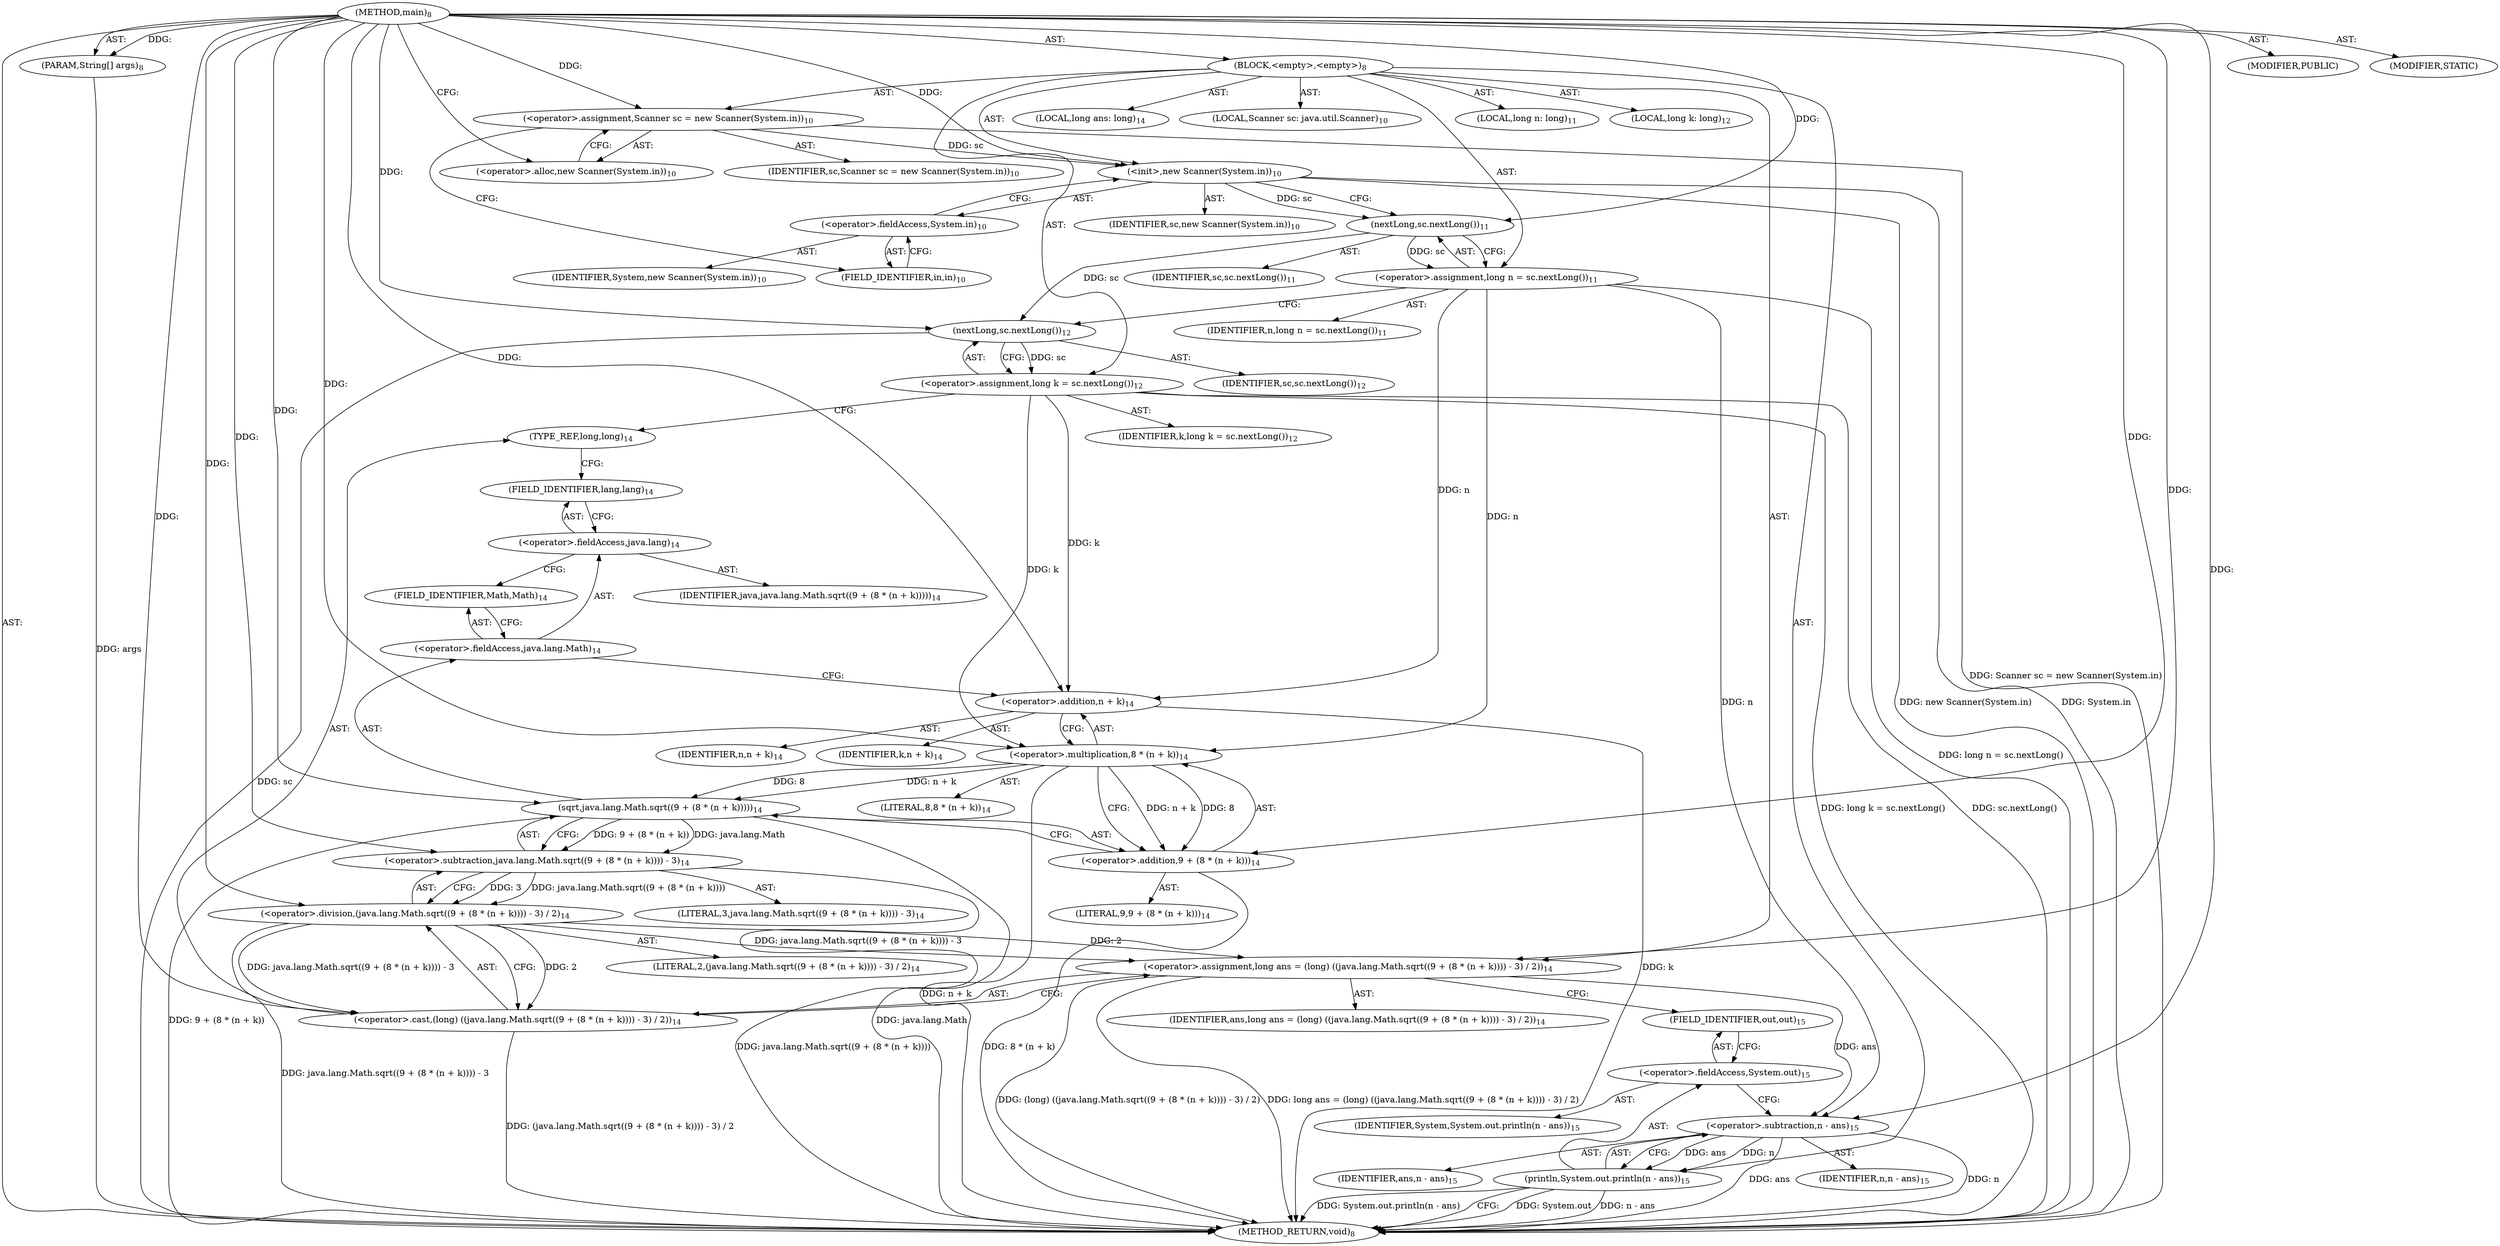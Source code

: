 digraph "main" {  
"19" [label = <(METHOD,main)<SUB>8</SUB>> ]
"20" [label = <(PARAM,String[] args)<SUB>8</SUB>> ]
"21" [label = <(BLOCK,&lt;empty&gt;,&lt;empty&gt;)<SUB>8</SUB>> ]
"4" [label = <(LOCAL,Scanner sc: java.util.Scanner)<SUB>10</SUB>> ]
"22" [label = <(&lt;operator&gt;.assignment,Scanner sc = new Scanner(System.in))<SUB>10</SUB>> ]
"23" [label = <(IDENTIFIER,sc,Scanner sc = new Scanner(System.in))<SUB>10</SUB>> ]
"24" [label = <(&lt;operator&gt;.alloc,new Scanner(System.in))<SUB>10</SUB>> ]
"25" [label = <(&lt;init&gt;,new Scanner(System.in))<SUB>10</SUB>> ]
"3" [label = <(IDENTIFIER,sc,new Scanner(System.in))<SUB>10</SUB>> ]
"26" [label = <(&lt;operator&gt;.fieldAccess,System.in)<SUB>10</SUB>> ]
"27" [label = <(IDENTIFIER,System,new Scanner(System.in))<SUB>10</SUB>> ]
"28" [label = <(FIELD_IDENTIFIER,in,in)<SUB>10</SUB>> ]
"29" [label = <(LOCAL,long n: long)<SUB>11</SUB>> ]
"30" [label = <(&lt;operator&gt;.assignment,long n = sc.nextLong())<SUB>11</SUB>> ]
"31" [label = <(IDENTIFIER,n,long n = sc.nextLong())<SUB>11</SUB>> ]
"32" [label = <(nextLong,sc.nextLong())<SUB>11</SUB>> ]
"33" [label = <(IDENTIFIER,sc,sc.nextLong())<SUB>11</SUB>> ]
"34" [label = <(LOCAL,long k: long)<SUB>12</SUB>> ]
"35" [label = <(&lt;operator&gt;.assignment,long k = sc.nextLong())<SUB>12</SUB>> ]
"36" [label = <(IDENTIFIER,k,long k = sc.nextLong())<SUB>12</SUB>> ]
"37" [label = <(nextLong,sc.nextLong())<SUB>12</SUB>> ]
"38" [label = <(IDENTIFIER,sc,sc.nextLong())<SUB>12</SUB>> ]
"39" [label = <(LOCAL,long ans: long)<SUB>14</SUB>> ]
"40" [label = <(&lt;operator&gt;.assignment,long ans = (long) ((java.lang.Math.sqrt((9 + (8 * (n + k)))) - 3) / 2))<SUB>14</SUB>> ]
"41" [label = <(IDENTIFIER,ans,long ans = (long) ((java.lang.Math.sqrt((9 + (8 * (n + k)))) - 3) / 2))<SUB>14</SUB>> ]
"42" [label = <(&lt;operator&gt;.cast,(long) ((java.lang.Math.sqrt((9 + (8 * (n + k)))) - 3) / 2))<SUB>14</SUB>> ]
"43" [label = <(TYPE_REF,long,long)<SUB>14</SUB>> ]
"44" [label = <(&lt;operator&gt;.division,(java.lang.Math.sqrt((9 + (8 * (n + k)))) - 3) / 2)<SUB>14</SUB>> ]
"45" [label = <(&lt;operator&gt;.subtraction,java.lang.Math.sqrt((9 + (8 * (n + k)))) - 3)<SUB>14</SUB>> ]
"46" [label = <(sqrt,java.lang.Math.sqrt((9 + (8 * (n + k)))))<SUB>14</SUB>> ]
"47" [label = <(&lt;operator&gt;.fieldAccess,java.lang.Math)<SUB>14</SUB>> ]
"48" [label = <(&lt;operator&gt;.fieldAccess,java.lang)<SUB>14</SUB>> ]
"49" [label = <(IDENTIFIER,java,java.lang.Math.sqrt((9 + (8 * (n + k)))))<SUB>14</SUB>> ]
"50" [label = <(FIELD_IDENTIFIER,lang,lang)<SUB>14</SUB>> ]
"51" [label = <(FIELD_IDENTIFIER,Math,Math)<SUB>14</SUB>> ]
"52" [label = <(&lt;operator&gt;.addition,9 + (8 * (n + k)))<SUB>14</SUB>> ]
"53" [label = <(LITERAL,9,9 + (8 * (n + k)))<SUB>14</SUB>> ]
"54" [label = <(&lt;operator&gt;.multiplication,8 * (n + k))<SUB>14</SUB>> ]
"55" [label = <(LITERAL,8,8 * (n + k))<SUB>14</SUB>> ]
"56" [label = <(&lt;operator&gt;.addition,n + k)<SUB>14</SUB>> ]
"57" [label = <(IDENTIFIER,n,n + k)<SUB>14</SUB>> ]
"58" [label = <(IDENTIFIER,k,n + k)<SUB>14</SUB>> ]
"59" [label = <(LITERAL,3,java.lang.Math.sqrt((9 + (8 * (n + k)))) - 3)<SUB>14</SUB>> ]
"60" [label = <(LITERAL,2,(java.lang.Math.sqrt((9 + (8 * (n + k)))) - 3) / 2)<SUB>14</SUB>> ]
"61" [label = <(println,System.out.println(n - ans))<SUB>15</SUB>> ]
"62" [label = <(&lt;operator&gt;.fieldAccess,System.out)<SUB>15</SUB>> ]
"63" [label = <(IDENTIFIER,System,System.out.println(n - ans))<SUB>15</SUB>> ]
"64" [label = <(FIELD_IDENTIFIER,out,out)<SUB>15</SUB>> ]
"65" [label = <(&lt;operator&gt;.subtraction,n - ans)<SUB>15</SUB>> ]
"66" [label = <(IDENTIFIER,n,n - ans)<SUB>15</SUB>> ]
"67" [label = <(IDENTIFIER,ans,n - ans)<SUB>15</SUB>> ]
"68" [label = <(MODIFIER,PUBLIC)> ]
"69" [label = <(MODIFIER,STATIC)> ]
"70" [label = <(METHOD_RETURN,void)<SUB>8</SUB>> ]
  "19" -> "20"  [ label = "AST: "] 
  "19" -> "21"  [ label = "AST: "] 
  "19" -> "68"  [ label = "AST: "] 
  "19" -> "69"  [ label = "AST: "] 
  "19" -> "70"  [ label = "AST: "] 
  "21" -> "4"  [ label = "AST: "] 
  "21" -> "22"  [ label = "AST: "] 
  "21" -> "25"  [ label = "AST: "] 
  "21" -> "29"  [ label = "AST: "] 
  "21" -> "30"  [ label = "AST: "] 
  "21" -> "34"  [ label = "AST: "] 
  "21" -> "35"  [ label = "AST: "] 
  "21" -> "39"  [ label = "AST: "] 
  "21" -> "40"  [ label = "AST: "] 
  "21" -> "61"  [ label = "AST: "] 
  "22" -> "23"  [ label = "AST: "] 
  "22" -> "24"  [ label = "AST: "] 
  "25" -> "3"  [ label = "AST: "] 
  "25" -> "26"  [ label = "AST: "] 
  "26" -> "27"  [ label = "AST: "] 
  "26" -> "28"  [ label = "AST: "] 
  "30" -> "31"  [ label = "AST: "] 
  "30" -> "32"  [ label = "AST: "] 
  "32" -> "33"  [ label = "AST: "] 
  "35" -> "36"  [ label = "AST: "] 
  "35" -> "37"  [ label = "AST: "] 
  "37" -> "38"  [ label = "AST: "] 
  "40" -> "41"  [ label = "AST: "] 
  "40" -> "42"  [ label = "AST: "] 
  "42" -> "43"  [ label = "AST: "] 
  "42" -> "44"  [ label = "AST: "] 
  "44" -> "45"  [ label = "AST: "] 
  "44" -> "60"  [ label = "AST: "] 
  "45" -> "46"  [ label = "AST: "] 
  "45" -> "59"  [ label = "AST: "] 
  "46" -> "47"  [ label = "AST: "] 
  "46" -> "52"  [ label = "AST: "] 
  "47" -> "48"  [ label = "AST: "] 
  "47" -> "51"  [ label = "AST: "] 
  "48" -> "49"  [ label = "AST: "] 
  "48" -> "50"  [ label = "AST: "] 
  "52" -> "53"  [ label = "AST: "] 
  "52" -> "54"  [ label = "AST: "] 
  "54" -> "55"  [ label = "AST: "] 
  "54" -> "56"  [ label = "AST: "] 
  "56" -> "57"  [ label = "AST: "] 
  "56" -> "58"  [ label = "AST: "] 
  "61" -> "62"  [ label = "AST: "] 
  "61" -> "65"  [ label = "AST: "] 
  "62" -> "63"  [ label = "AST: "] 
  "62" -> "64"  [ label = "AST: "] 
  "65" -> "66"  [ label = "AST: "] 
  "65" -> "67"  [ label = "AST: "] 
  "22" -> "28"  [ label = "CFG: "] 
  "25" -> "32"  [ label = "CFG: "] 
  "30" -> "37"  [ label = "CFG: "] 
  "35" -> "43"  [ label = "CFG: "] 
  "40" -> "64"  [ label = "CFG: "] 
  "61" -> "70"  [ label = "CFG: "] 
  "24" -> "22"  [ label = "CFG: "] 
  "26" -> "25"  [ label = "CFG: "] 
  "32" -> "30"  [ label = "CFG: "] 
  "37" -> "35"  [ label = "CFG: "] 
  "42" -> "40"  [ label = "CFG: "] 
  "62" -> "65"  [ label = "CFG: "] 
  "65" -> "61"  [ label = "CFG: "] 
  "28" -> "26"  [ label = "CFG: "] 
  "43" -> "50"  [ label = "CFG: "] 
  "44" -> "42"  [ label = "CFG: "] 
  "64" -> "62"  [ label = "CFG: "] 
  "45" -> "44"  [ label = "CFG: "] 
  "46" -> "45"  [ label = "CFG: "] 
  "47" -> "56"  [ label = "CFG: "] 
  "52" -> "46"  [ label = "CFG: "] 
  "48" -> "51"  [ label = "CFG: "] 
  "51" -> "47"  [ label = "CFG: "] 
  "54" -> "52"  [ label = "CFG: "] 
  "50" -> "48"  [ label = "CFG: "] 
  "56" -> "54"  [ label = "CFG: "] 
  "19" -> "24"  [ label = "CFG: "] 
  "20" -> "70"  [ label = "DDG: args"] 
  "22" -> "70"  [ label = "DDG: Scanner sc = new Scanner(System.in)"] 
  "25" -> "70"  [ label = "DDG: System.in"] 
  "25" -> "70"  [ label = "DDG: new Scanner(System.in)"] 
  "30" -> "70"  [ label = "DDG: long n = sc.nextLong()"] 
  "37" -> "70"  [ label = "DDG: sc"] 
  "35" -> "70"  [ label = "DDG: sc.nextLong()"] 
  "35" -> "70"  [ label = "DDG: long k = sc.nextLong()"] 
  "46" -> "70"  [ label = "DDG: java.lang.Math"] 
  "56" -> "70"  [ label = "DDG: k"] 
  "54" -> "70"  [ label = "DDG: n + k"] 
  "52" -> "70"  [ label = "DDG: 8 * (n + k)"] 
  "46" -> "70"  [ label = "DDG: 9 + (8 * (n + k))"] 
  "45" -> "70"  [ label = "DDG: java.lang.Math.sqrt((9 + (8 * (n + k))))"] 
  "44" -> "70"  [ label = "DDG: java.lang.Math.sqrt((9 + (8 * (n + k)))) - 3"] 
  "42" -> "70"  [ label = "DDG: (java.lang.Math.sqrt((9 + (8 * (n + k)))) - 3) / 2"] 
  "40" -> "70"  [ label = "DDG: (long) ((java.lang.Math.sqrt((9 + (8 * (n + k)))) - 3) / 2)"] 
  "40" -> "70"  [ label = "DDG: long ans = (long) ((java.lang.Math.sqrt((9 + (8 * (n + k)))) - 3) / 2)"] 
  "61" -> "70"  [ label = "DDG: System.out"] 
  "65" -> "70"  [ label = "DDG: n"] 
  "65" -> "70"  [ label = "DDG: ans"] 
  "61" -> "70"  [ label = "DDG: n - ans"] 
  "61" -> "70"  [ label = "DDG: System.out.println(n - ans)"] 
  "19" -> "20"  [ label = "DDG: "] 
  "19" -> "22"  [ label = "DDG: "] 
  "32" -> "30"  [ label = "DDG: sc"] 
  "37" -> "35"  [ label = "DDG: sc"] 
  "19" -> "40"  [ label = "DDG: "] 
  "44" -> "40"  [ label = "DDG: java.lang.Math.sqrt((9 + (8 * (n + k)))) - 3"] 
  "44" -> "40"  [ label = "DDG: 2"] 
  "22" -> "25"  [ label = "DDG: sc"] 
  "19" -> "25"  [ label = "DDG: "] 
  "65" -> "61"  [ label = "DDG: n"] 
  "65" -> "61"  [ label = "DDG: ans"] 
  "25" -> "32"  [ label = "DDG: sc"] 
  "19" -> "32"  [ label = "DDG: "] 
  "32" -> "37"  [ label = "DDG: sc"] 
  "19" -> "37"  [ label = "DDG: "] 
  "19" -> "42"  [ label = "DDG: "] 
  "44" -> "42"  [ label = "DDG: java.lang.Math.sqrt((9 + (8 * (n + k)))) - 3"] 
  "44" -> "42"  [ label = "DDG: 2"] 
  "19" -> "65"  [ label = "DDG: "] 
  "30" -> "65"  [ label = "DDG: n"] 
  "40" -> "65"  [ label = "DDG: ans"] 
  "45" -> "44"  [ label = "DDG: java.lang.Math.sqrt((9 + (8 * (n + k))))"] 
  "45" -> "44"  [ label = "DDG: 3"] 
  "19" -> "44"  [ label = "DDG: "] 
  "46" -> "45"  [ label = "DDG: java.lang.Math"] 
  "46" -> "45"  [ label = "DDG: 9 + (8 * (n + k))"] 
  "19" -> "45"  [ label = "DDG: "] 
  "19" -> "46"  [ label = "DDG: "] 
  "54" -> "46"  [ label = "DDG: 8"] 
  "54" -> "46"  [ label = "DDG: n + k"] 
  "19" -> "52"  [ label = "DDG: "] 
  "54" -> "52"  [ label = "DDG: 8"] 
  "54" -> "52"  [ label = "DDG: n + k"] 
  "19" -> "54"  [ label = "DDG: "] 
  "30" -> "54"  [ label = "DDG: n"] 
  "35" -> "54"  [ label = "DDG: k"] 
  "30" -> "56"  [ label = "DDG: n"] 
  "19" -> "56"  [ label = "DDG: "] 
  "35" -> "56"  [ label = "DDG: k"] 
}
